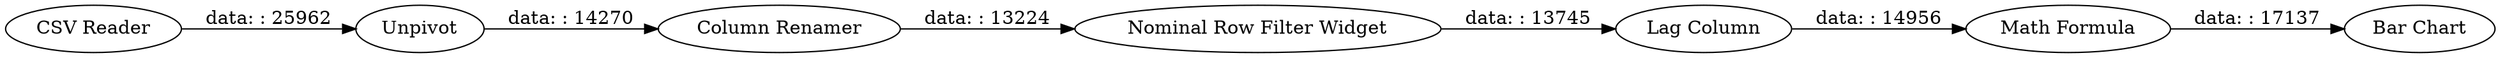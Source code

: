 digraph {
	"-7909353428611680198_11" [label="Bar Chart"]
	"-7909353428611680198_1" [label="CSV Reader"]
	"-7909353428611680198_9" [label="Lag Column"]
	"-7909353428611680198_7" [label=Unpivot]
	"-7909353428611680198_12" [label="Nominal Row Filter Widget"]
	"-7909353428611680198_10" [label="Math Formula"]
	"-7909353428611680198_13" [label="Column Renamer"]
	"-7909353428611680198_9" -> "-7909353428611680198_10" [label="data: : 14956"]
	"-7909353428611680198_7" -> "-7909353428611680198_13" [label="data: : 14270"]
	"-7909353428611680198_12" -> "-7909353428611680198_9" [label="data: : 13745"]
	"-7909353428611680198_1" -> "-7909353428611680198_7" [label="data: : 25962"]
	"-7909353428611680198_10" -> "-7909353428611680198_11" [label="data: : 17137"]
	"-7909353428611680198_13" -> "-7909353428611680198_12" [label="data: : 13224"]
	rankdir=LR
}

